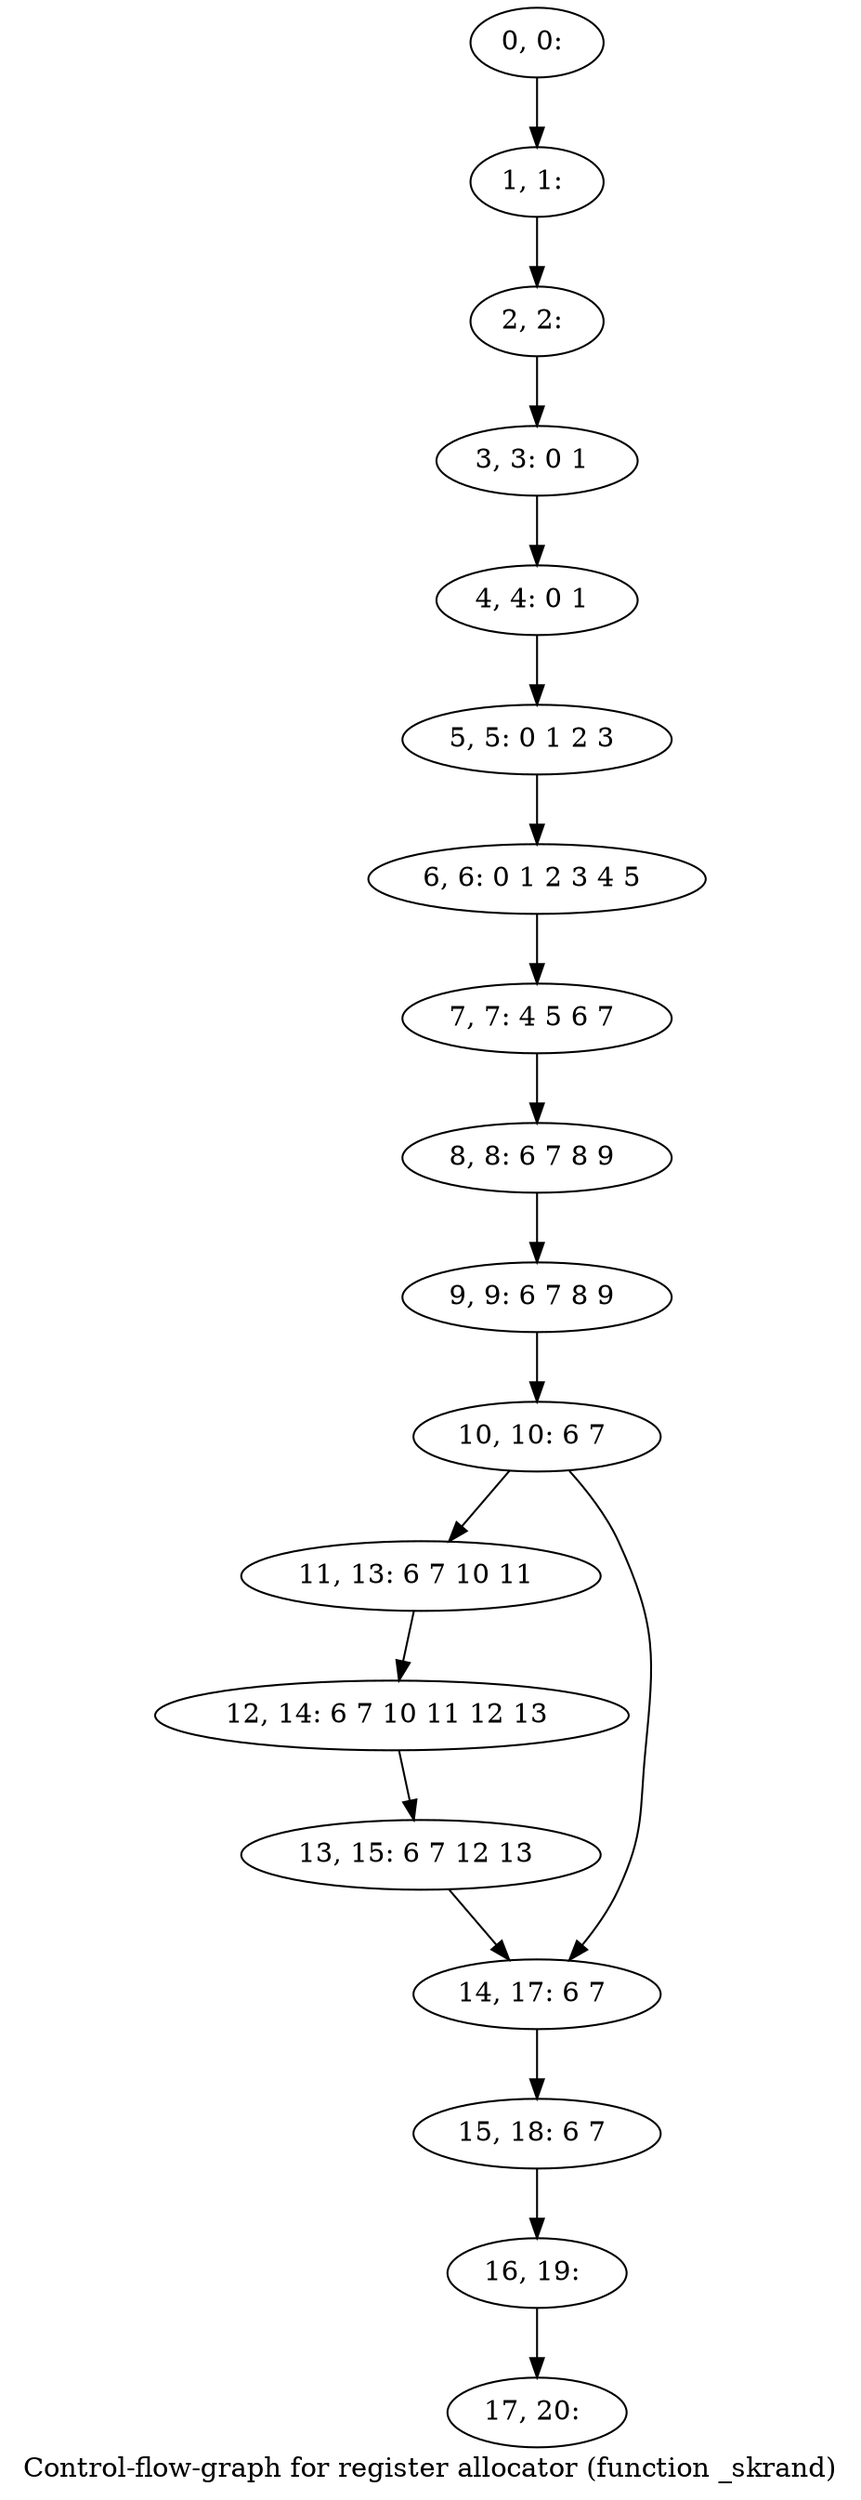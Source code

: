digraph G {
graph [label="Control-flow-graph for register allocator (function _skrand)"]
0[label="0, 0: "];
1[label="1, 1: "];
2[label="2, 2: "];
3[label="3, 3: 0 1 "];
4[label="4, 4: 0 1 "];
5[label="5, 5: 0 1 2 3 "];
6[label="6, 6: 0 1 2 3 4 5 "];
7[label="7, 7: 4 5 6 7 "];
8[label="8, 8: 6 7 8 9 "];
9[label="9, 9: 6 7 8 9 "];
10[label="10, 10: 6 7 "];
11[label="11, 13: 6 7 10 11 "];
12[label="12, 14: 6 7 10 11 12 13 "];
13[label="13, 15: 6 7 12 13 "];
14[label="14, 17: 6 7 "];
15[label="15, 18: 6 7 "];
16[label="16, 19: "];
17[label="17, 20: "];
0->1 ;
1->2 ;
2->3 ;
3->4 ;
4->5 ;
5->6 ;
6->7 ;
7->8 ;
8->9 ;
9->10 ;
10->11 ;
10->14 ;
11->12 ;
12->13 ;
13->14 ;
14->15 ;
15->16 ;
16->17 ;
}
